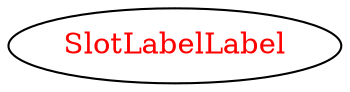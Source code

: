digraph dependencyGraph {
 concentrate=true;
 ranksep="2.0";
 rankdir="LR"; 
 splines="ortho";
"SlotLabelLabel" [fontcolor="red"];
}